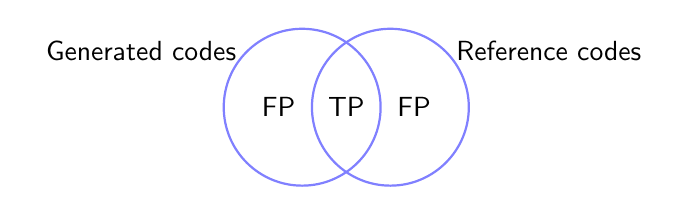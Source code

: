 \usetikzlibrary{positioning,fit,calc}

\begin{tikzpicture}[
    every node/.style={%
      font=\sffamily,
      align=center
    },
    every path/.style={%
      font=\sffamily
    }
    ]

  \colorlet{circle edge}{blue!50}
  \colorlet{circle area}{blue!20}

  \tikzset{
    filled/.style={fill=circle area, thick,inner sep=0pt},
    outline/.style={draw=circle edge, thick,inner sep=0pt}
  }

  \node (firstcircle) [circle, outline, text width=2cm] {};
  \node (secondcircle) [circle, outline, text width=2cm, right=-0.9cm of firstcircle] {};

  \node at (firstcircle.north west) [anchor=east] {Generated codes};
  \node at (secondcircle.north east) [anchor=west] {Reference codes};
  \node at ($(firstcircle)!0.5!(secondcircle)$) {TP};
  \node at ([xshift=-0.3cm]firstcircle) {FP};
  \node at ([xshift=0.3cm]secondcircle) {FP};
\end{tikzpicture}